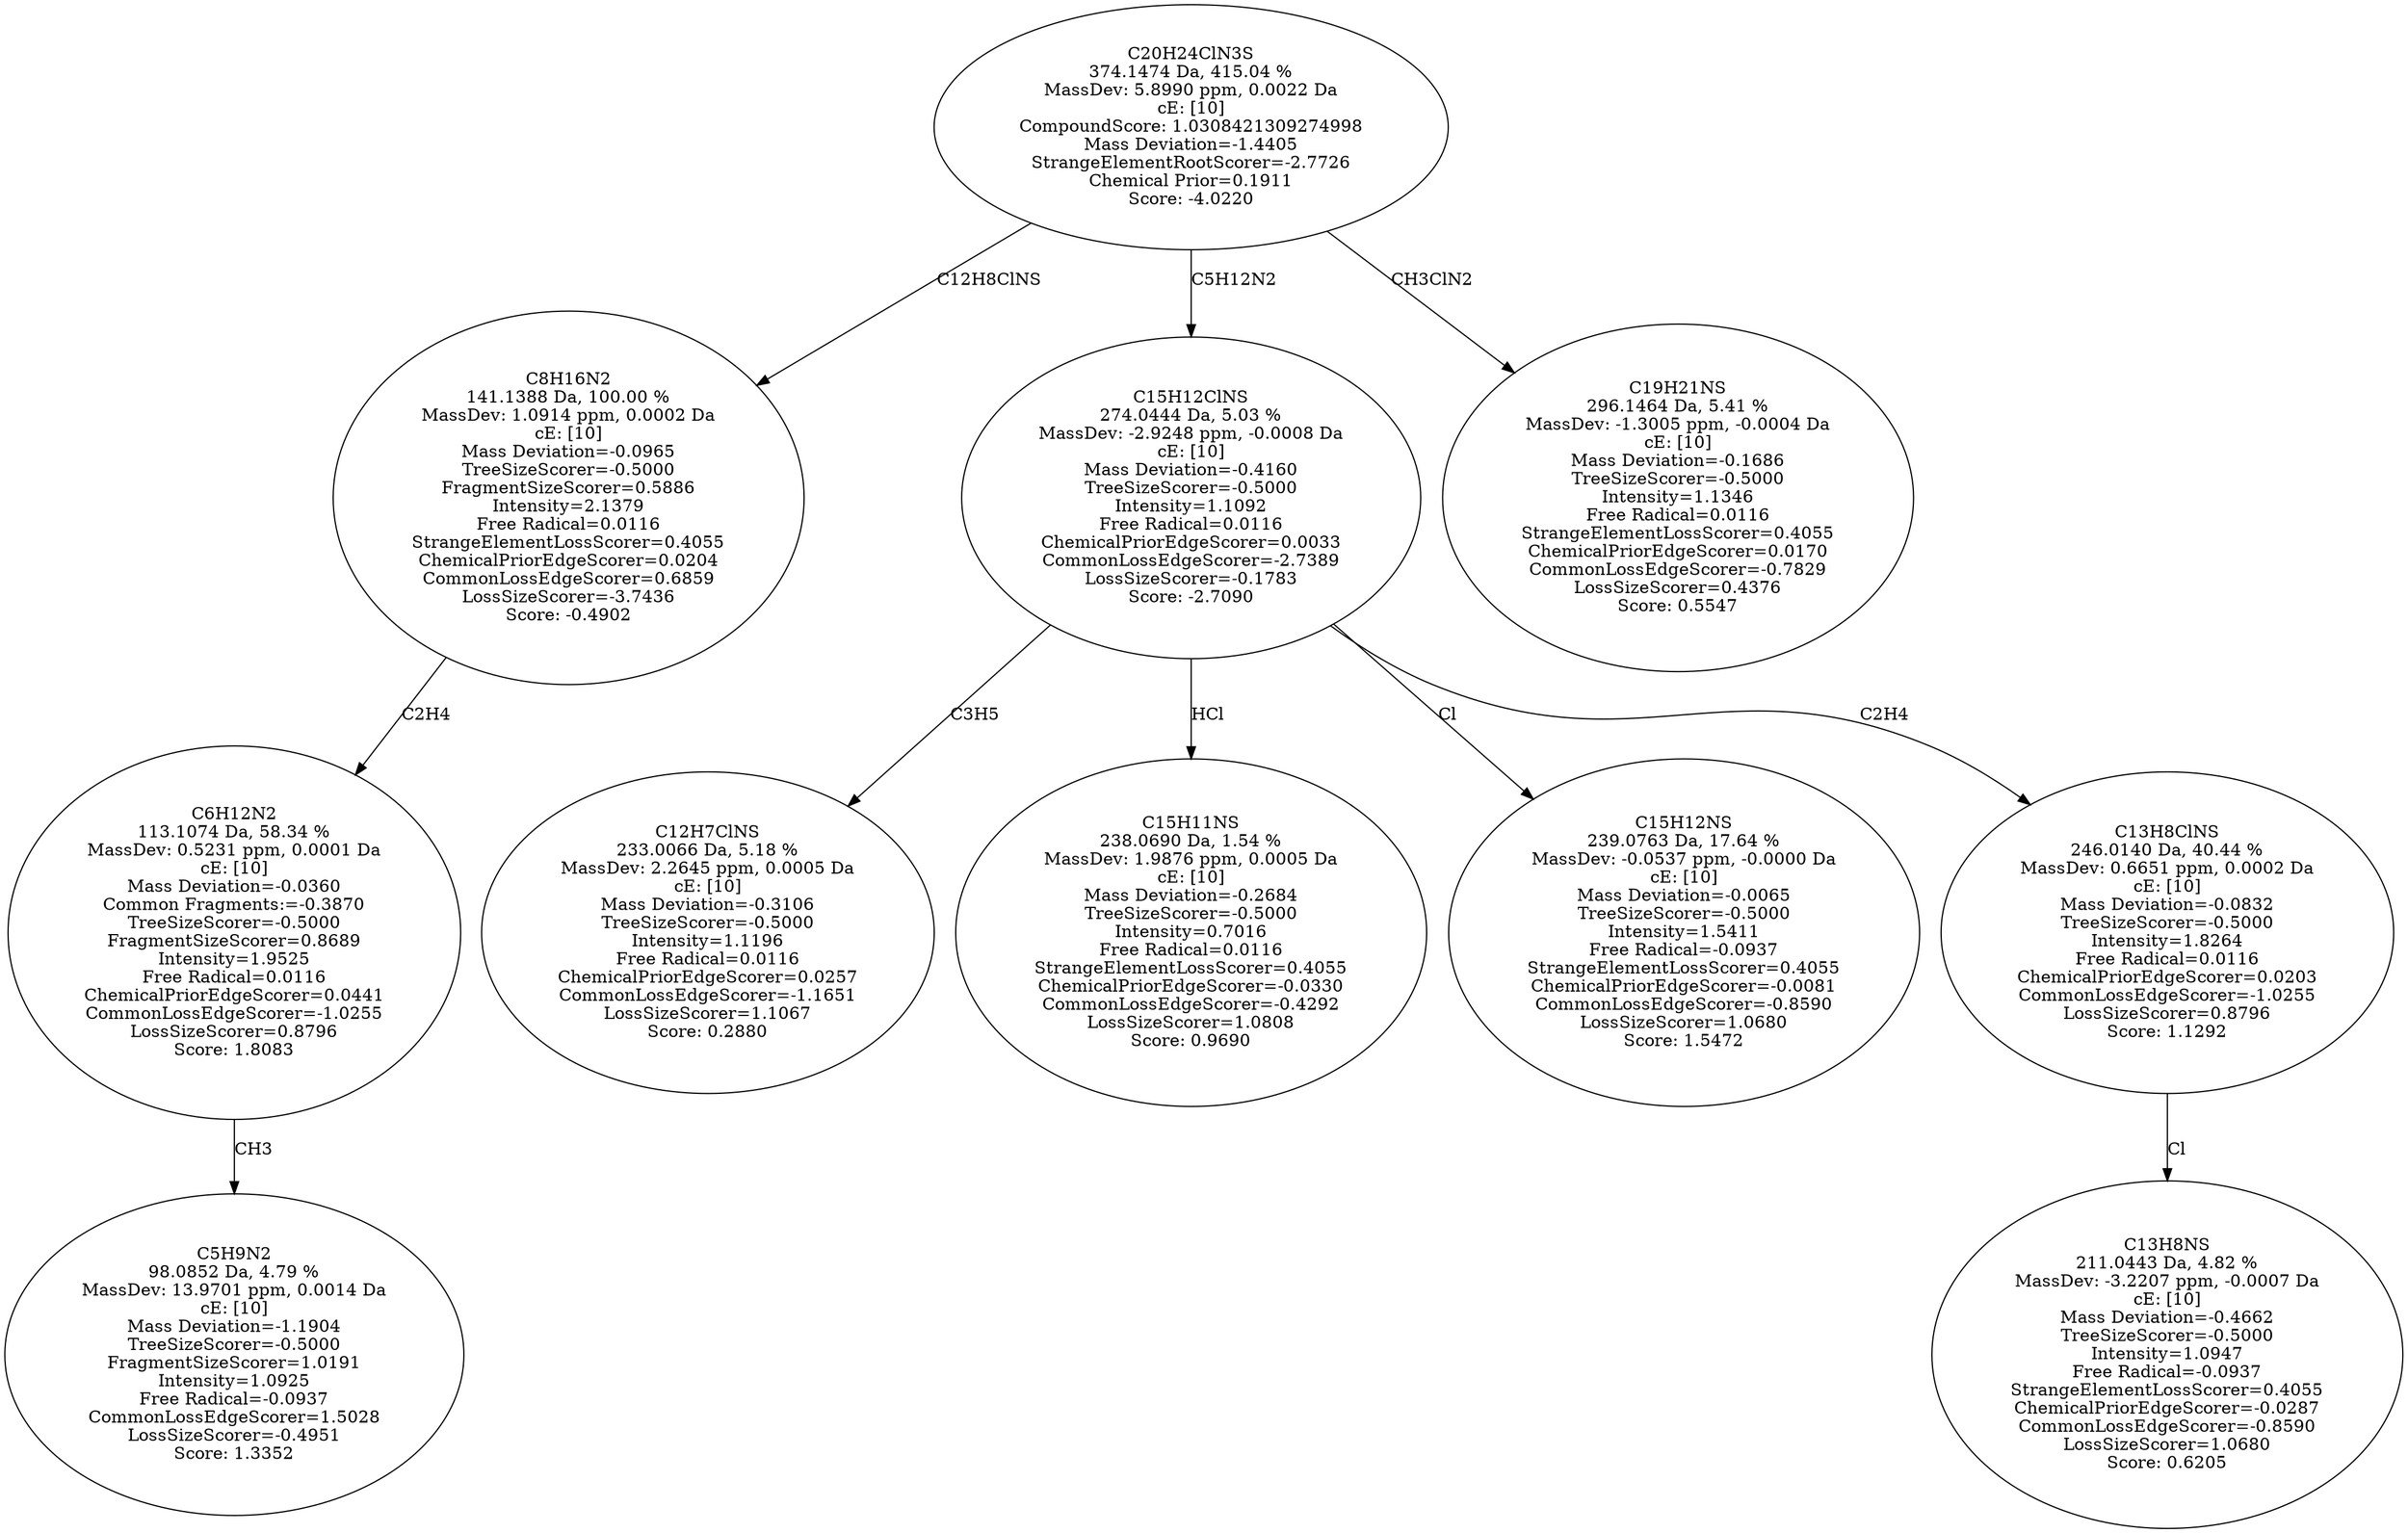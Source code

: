 strict digraph {
v1 [label="C5H9N2\n98.0852 Da, 4.79 %\nMassDev: 13.9701 ppm, 0.0014 Da\ncE: [10]\nMass Deviation=-1.1904\nTreeSizeScorer=-0.5000\nFragmentSizeScorer=1.0191\nIntensity=1.0925\nFree Radical=-0.0937\nCommonLossEdgeScorer=1.5028\nLossSizeScorer=-0.4951\nScore: 1.3352"];
v2 [label="C6H12N2\n113.1074 Da, 58.34 %\nMassDev: 0.5231 ppm, 0.0001 Da\ncE: [10]\nMass Deviation=-0.0360\nCommon Fragments:=-0.3870\nTreeSizeScorer=-0.5000\nFragmentSizeScorer=0.8689\nIntensity=1.9525\nFree Radical=0.0116\nChemicalPriorEdgeScorer=0.0441\nCommonLossEdgeScorer=-1.0255\nLossSizeScorer=0.8796\nScore: 1.8083"];
v3 [label="C8H16N2\n141.1388 Da, 100.00 %\nMassDev: 1.0914 ppm, 0.0002 Da\ncE: [10]\nMass Deviation=-0.0965\nTreeSizeScorer=-0.5000\nFragmentSizeScorer=0.5886\nIntensity=2.1379\nFree Radical=0.0116\nStrangeElementLossScorer=0.4055\nChemicalPriorEdgeScorer=0.0204\nCommonLossEdgeScorer=0.6859\nLossSizeScorer=-3.7436\nScore: -0.4902"];
v4 [label="C12H7ClNS\n233.0066 Da, 5.18 %\nMassDev: 2.2645 ppm, 0.0005 Da\ncE: [10]\nMass Deviation=-0.3106\nTreeSizeScorer=-0.5000\nIntensity=1.1196\nFree Radical=0.0116\nChemicalPriorEdgeScorer=0.0257\nCommonLossEdgeScorer=-1.1651\nLossSizeScorer=1.1067\nScore: 0.2880"];
v5 [label="C15H11NS\n238.0690 Da, 1.54 %\nMassDev: 1.9876 ppm, 0.0005 Da\ncE: [10]\nMass Deviation=-0.2684\nTreeSizeScorer=-0.5000\nIntensity=0.7016\nFree Radical=0.0116\nStrangeElementLossScorer=0.4055\nChemicalPriorEdgeScorer=-0.0330\nCommonLossEdgeScorer=-0.4292\nLossSizeScorer=1.0808\nScore: 0.9690"];
v6 [label="C15H12NS\n239.0763 Da, 17.64 %\nMassDev: -0.0537 ppm, -0.0000 Da\ncE: [10]\nMass Deviation=-0.0065\nTreeSizeScorer=-0.5000\nIntensity=1.5411\nFree Radical=-0.0937\nStrangeElementLossScorer=0.4055\nChemicalPriorEdgeScorer=-0.0081\nCommonLossEdgeScorer=-0.8590\nLossSizeScorer=1.0680\nScore: 1.5472"];
v7 [label="C13H8NS\n211.0443 Da, 4.82 %\nMassDev: -3.2207 ppm, -0.0007 Da\ncE: [10]\nMass Deviation=-0.4662\nTreeSizeScorer=-0.5000\nIntensity=1.0947\nFree Radical=-0.0937\nStrangeElementLossScorer=0.4055\nChemicalPriorEdgeScorer=-0.0287\nCommonLossEdgeScorer=-0.8590\nLossSizeScorer=1.0680\nScore: 0.6205"];
v8 [label="C13H8ClNS\n246.0140 Da, 40.44 %\nMassDev: 0.6651 ppm, 0.0002 Da\ncE: [10]\nMass Deviation=-0.0832\nTreeSizeScorer=-0.5000\nIntensity=1.8264\nFree Radical=0.0116\nChemicalPriorEdgeScorer=0.0203\nCommonLossEdgeScorer=-1.0255\nLossSizeScorer=0.8796\nScore: 1.1292"];
v9 [label="C15H12ClNS\n274.0444 Da, 5.03 %\nMassDev: -2.9248 ppm, -0.0008 Da\ncE: [10]\nMass Deviation=-0.4160\nTreeSizeScorer=-0.5000\nIntensity=1.1092\nFree Radical=0.0116\nChemicalPriorEdgeScorer=0.0033\nCommonLossEdgeScorer=-2.7389\nLossSizeScorer=-0.1783\nScore: -2.7090"];
v10 [label="C19H21NS\n296.1464 Da, 5.41 %\nMassDev: -1.3005 ppm, -0.0004 Da\ncE: [10]\nMass Deviation=-0.1686\nTreeSizeScorer=-0.5000\nIntensity=1.1346\nFree Radical=0.0116\nStrangeElementLossScorer=0.4055\nChemicalPriorEdgeScorer=0.0170\nCommonLossEdgeScorer=-0.7829\nLossSizeScorer=0.4376\nScore: 0.5547"];
v11 [label="C20H24ClN3S\n374.1474 Da, 415.04 %\nMassDev: 5.8990 ppm, 0.0022 Da\ncE: [10]\nCompoundScore: 1.0308421309274998\nMass Deviation=-1.4405\nStrangeElementRootScorer=-2.7726\nChemical Prior=0.1911\nScore: -4.0220"];
v2 -> v1 [label="CH3"];
v3 -> v2 [label="C2H4"];
v11 -> v3 [label="C12H8ClNS"];
v9 -> v4 [label="C3H5"];
v9 -> v5 [label="HCl"];
v9 -> v6 [label="Cl"];
v8 -> v7 [label="Cl"];
v9 -> v8 [label="C2H4"];
v11 -> v9 [label="C5H12N2"];
v11 -> v10 [label="CH3ClN2"];
}